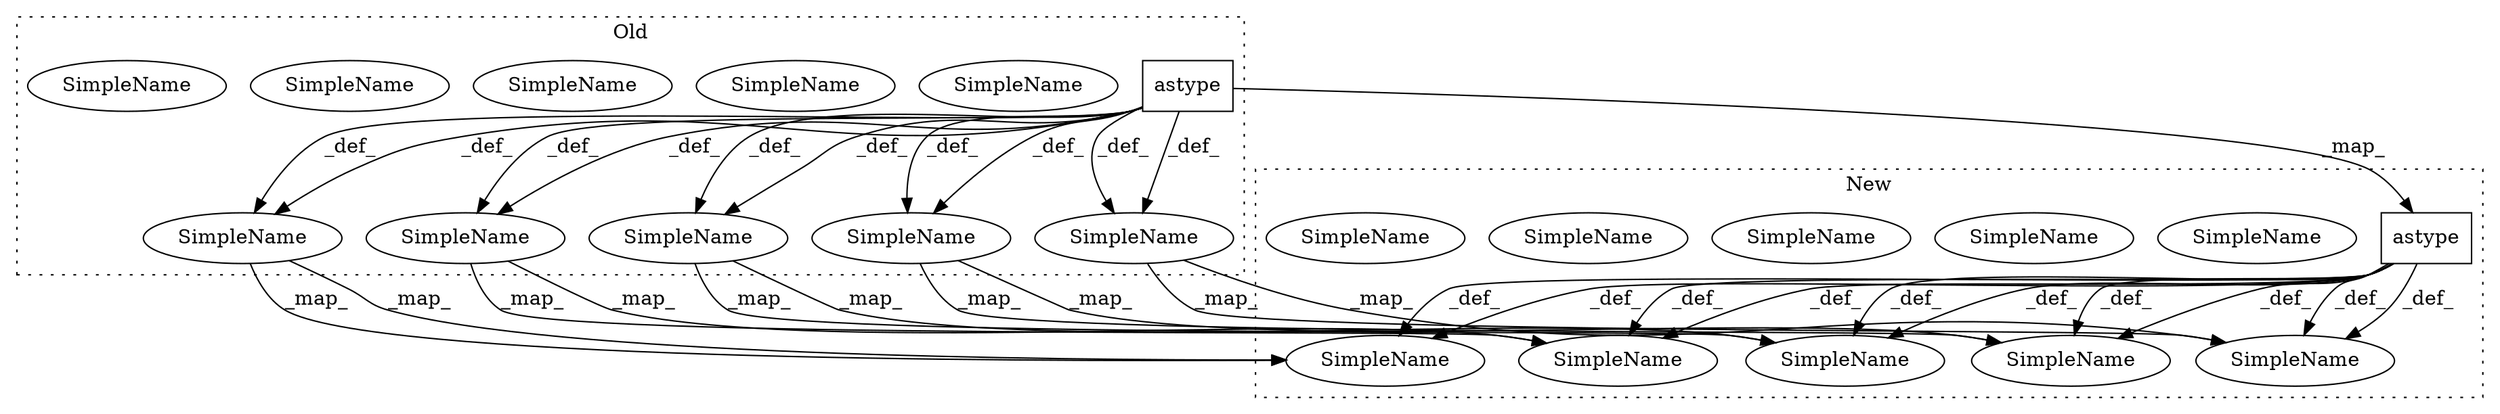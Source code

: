 digraph G {
subgraph cluster0 {
1 [label="astype" a="32" s="5857,5874" l="7,1" shape="box"];
3 [label="SimpleName" a="42" s="5939" l="6" shape="ellipse"];
6 [label="SimpleName" a="42" s="5939" l="6" shape="ellipse"];
7 [label="SimpleName" a="42" s="5987" l="6" shape="ellipse"];
10 [label="SimpleName" a="42" s="5987" l="6" shape="ellipse"];
11 [label="SimpleName" a="42" s="6162" l="12" shape="ellipse"];
14 [label="SimpleName" a="42" s="6162" l="12" shape="ellipse"];
15 [label="SimpleName" a="42" s="6206" l="12" shape="ellipse"];
18 [label="SimpleName" a="42" s="6206" l="12" shape="ellipse"];
19 [label="SimpleName" a="42" s="6088" l="3" shape="ellipse"];
22 [label="SimpleName" a="42" s="6088" l="3" shape="ellipse"];
label = "Old";
style="dotted";
}
subgraph cluster1 {
2 [label="astype" a="32" s="5586,5603" l="7,1" shape="box"];
4 [label="SimpleName" a="42" s="5782" l="6" shape="ellipse"];
5 [label="SimpleName" a="42" s="5782" l="6" shape="ellipse"];
8 [label="SimpleName" a="42" s="5830" l="6" shape="ellipse"];
9 [label="SimpleName" a="42" s="5830" l="6" shape="ellipse"];
12 [label="SimpleName" a="42" s="6005" l="12" shape="ellipse"];
13 [label="SimpleName" a="42" s="6005" l="12" shape="ellipse"];
16 [label="SimpleName" a="42" s="6049" l="12" shape="ellipse"];
17 [label="SimpleName" a="42" s="6049" l="12" shape="ellipse"];
20 [label="SimpleName" a="42" s="5931" l="3" shape="ellipse"];
21 [label="SimpleName" a="42" s="5931" l="3" shape="ellipse"];
label = "New";
style="dotted";
}
1 -> 22 [label="_def_"];
1 -> 14 [label="_def_"];
1 -> 10 [label="_def_"];
1 -> 18 [label="_def_"];
1 -> 18 [label="_def_"];
1 -> 22 [label="_def_"];
1 -> 6 [label="_def_"];
1 -> 14 [label="_def_"];
1 -> 2 [label="_map_"];
1 -> 6 [label="_def_"];
1 -> 10 [label="_def_"];
2 -> 17 [label="_def_"];
2 -> 21 [label="_def_"];
2 -> 13 [label="_def_"];
2 -> 9 [label="_def_"];
2 -> 21 [label="_def_"];
2 -> 9 [label="_def_"];
2 -> 17 [label="_def_"];
2 -> 13 [label="_def_"];
2 -> 5 [label="_def_"];
2 -> 5 [label="_def_"];
6 -> 5 [label="_map_"];
6 -> 5 [label="_map_"];
10 -> 9 [label="_map_"];
10 -> 9 [label="_map_"];
14 -> 13 [label="_map_"];
14 -> 13 [label="_map_"];
18 -> 17 [label="_map_"];
18 -> 17 [label="_map_"];
22 -> 21 [label="_map_"];
22 -> 21 [label="_map_"];
}